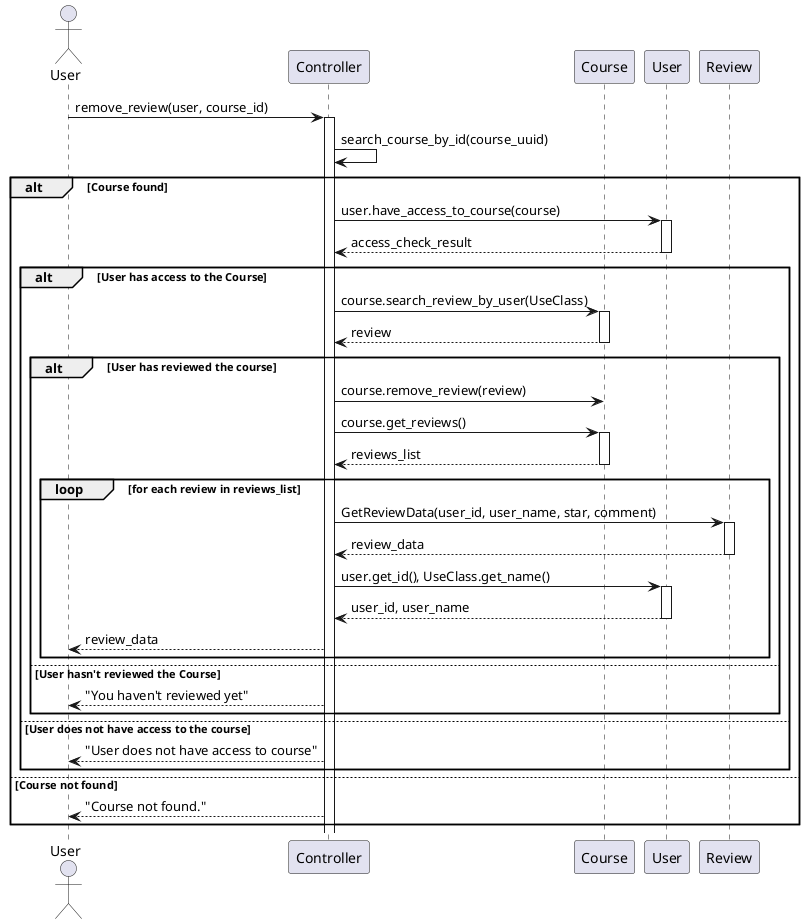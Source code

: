 @startuml

actor User
participant Controller
participant Course
participant "User" as UserClass

User -> Controller: remove_review(user, course_id)
activate Controller

Controller -> Controller: search_course_by_id(course_uuid)

alt Course found
    Controller -> UserClass: user.have_access_to_course(course)
    activate UserClass
    UserClass --> Controller: access_check_result
    deactivate UserClass

    alt User has access to the Course
        Controller -> Course: course.search_review_by_user(UseClass)
        activate Course
        Course --> Controller: review
        deactivate Course

        alt User has reviewed the course
            Controller -> Course: course.remove_review(review)
            Controller -> Course: course.get_reviews()
            activate Course
            Course --> Controller: reviews_list
            deactivate Course

            loop for each review in reviews_list
                Controller -> Review: GetReviewData(user_id, user_name, star, comment)
                activate Review
                Review --> Controller: review_data
                deactivate Review

                Controller -> UserClass: user.get_id(), UseClass.get_name()
                activate UserClass
                UserClass --> Controller: user_id, user_name
                deactivate UserClass

                Controller --> User: review_data
            end
        else User hasn't reviewed the Course

            Controller --> User: "You haven't reviewed yet"

        end

    else User does not have access to the course

        Controller --> User: "User does not have access to course"

    end

else Course not found
    Controller --> User: "Course not found."

end

@enduml